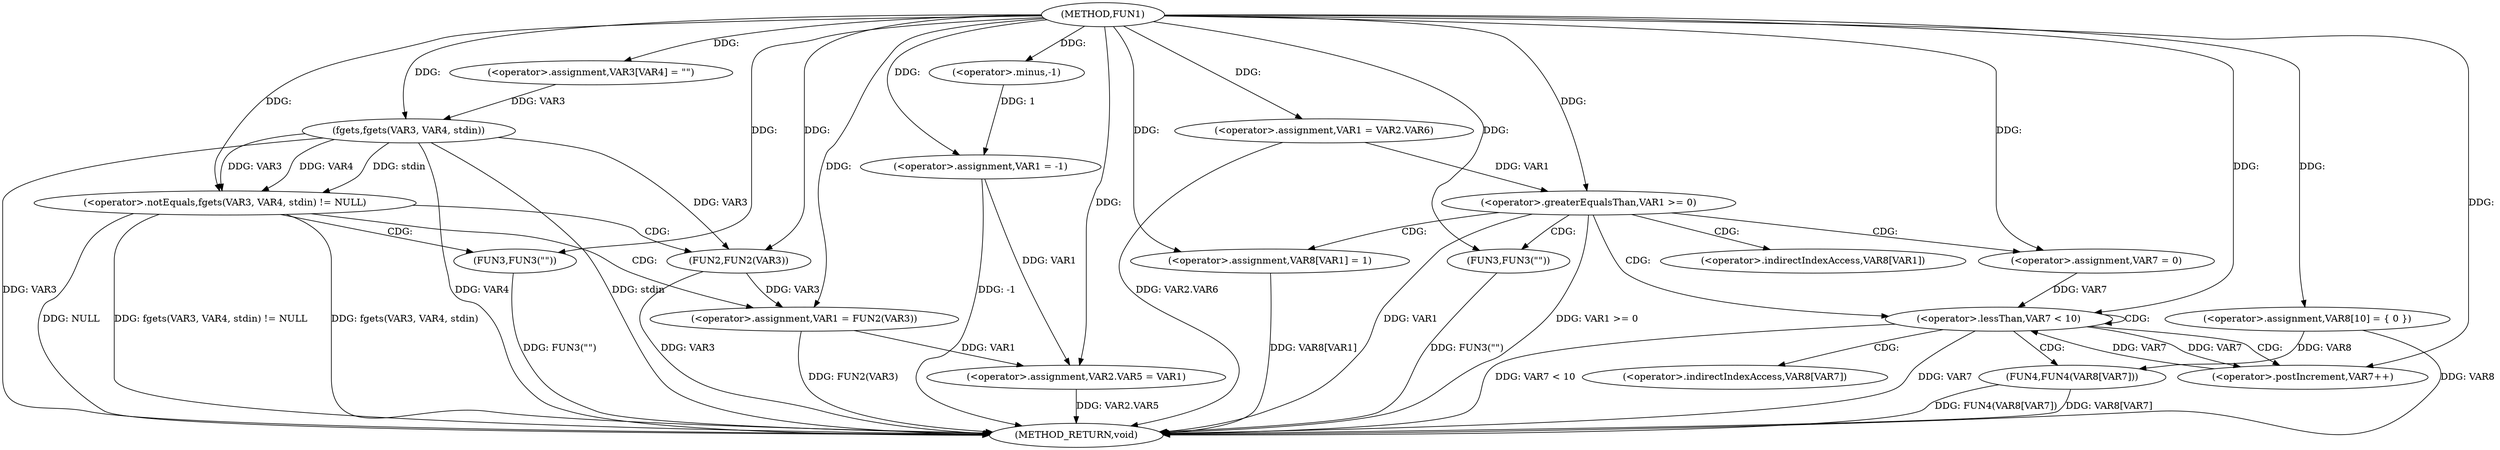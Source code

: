 digraph FUN1 {  
"1000100" [label = "(METHOD,FUN1)" ]
"1000174" [label = "(METHOD_RETURN,void)" ]
"1000104" [label = "(<operator>.assignment,VAR1 = -1)" ]
"1000106" [label = "(<operator>.minus,-1)" ]
"1000110" [label = "(<operator>.assignment,VAR3[VAR4] = \"\")" ]
"1000114" [label = "(<operator>.notEquals,fgets(VAR3, VAR4, stdin) != NULL)" ]
"1000115" [label = "(fgets,fgets(VAR3, VAR4, stdin))" ]
"1000121" [label = "(<operator>.assignment,VAR1 = FUN2(VAR3))" ]
"1000123" [label = "(FUN2,FUN2(VAR3))" ]
"1000127" [label = "(FUN3,FUN3(\"\"))" ]
"1000129" [label = "(<operator>.assignment,VAR2.VAR5 = VAR1)" ]
"1000136" [label = "(<operator>.assignment,VAR1 = VAR2.VAR6)" ]
"1000144" [label = "(<operator>.assignment,VAR8[10] = { 0 })" ]
"1000147" [label = "(<operator>.greaterEqualsThan,VAR1 >= 0)" ]
"1000151" [label = "(<operator>.assignment,VAR8[VAR1] = 1)" ]
"1000157" [label = "(<operator>.assignment,VAR7 = 0)" ]
"1000160" [label = "(<operator>.lessThan,VAR7 < 10)" ]
"1000163" [label = "(<operator>.postIncrement,VAR7++)" ]
"1000166" [label = "(FUN4,FUN4(VAR8[VAR7]))" ]
"1000172" [label = "(FUN3,FUN3(\"\"))" ]
"1000152" [label = "(<operator>.indirectIndexAccess,VAR8[VAR1])" ]
"1000167" [label = "(<operator>.indirectIndexAccess,VAR8[VAR7])" ]
  "1000115" -> "1000174"  [ label = "DDG: VAR4"] 
  "1000129" -> "1000174"  [ label = "DDG: VAR2.VAR5"] 
  "1000172" -> "1000174"  [ label = "DDG: FUN3(\"\")"] 
  "1000121" -> "1000174"  [ label = "DDG: FUN2(VAR3)"] 
  "1000147" -> "1000174"  [ label = "DDG: VAR1"] 
  "1000127" -> "1000174"  [ label = "DDG: FUN3(\"\")"] 
  "1000115" -> "1000174"  [ label = "DDG: stdin"] 
  "1000136" -> "1000174"  [ label = "DDG: VAR2.VAR6"] 
  "1000114" -> "1000174"  [ label = "DDG: NULL"] 
  "1000104" -> "1000174"  [ label = "DDG: -1"] 
  "1000123" -> "1000174"  [ label = "DDG: VAR3"] 
  "1000114" -> "1000174"  [ label = "DDG: fgets(VAR3, VAR4, stdin) != NULL"] 
  "1000160" -> "1000174"  [ label = "DDG: VAR7 < 10"] 
  "1000166" -> "1000174"  [ label = "DDG: FUN4(VAR8[VAR7])"] 
  "1000151" -> "1000174"  [ label = "DDG: VAR8[VAR1]"] 
  "1000166" -> "1000174"  [ label = "DDG: VAR8[VAR7]"] 
  "1000114" -> "1000174"  [ label = "DDG: fgets(VAR3, VAR4, stdin)"] 
  "1000144" -> "1000174"  [ label = "DDG: VAR8"] 
  "1000147" -> "1000174"  [ label = "DDG: VAR1 >= 0"] 
  "1000160" -> "1000174"  [ label = "DDG: VAR7"] 
  "1000115" -> "1000174"  [ label = "DDG: VAR3"] 
  "1000106" -> "1000104"  [ label = "DDG: 1"] 
  "1000100" -> "1000104"  [ label = "DDG: "] 
  "1000100" -> "1000106"  [ label = "DDG: "] 
  "1000100" -> "1000110"  [ label = "DDG: "] 
  "1000115" -> "1000114"  [ label = "DDG: VAR3"] 
  "1000115" -> "1000114"  [ label = "DDG: VAR4"] 
  "1000115" -> "1000114"  [ label = "DDG: stdin"] 
  "1000110" -> "1000115"  [ label = "DDG: VAR3"] 
  "1000100" -> "1000115"  [ label = "DDG: "] 
  "1000100" -> "1000114"  [ label = "DDG: "] 
  "1000123" -> "1000121"  [ label = "DDG: VAR3"] 
  "1000100" -> "1000121"  [ label = "DDG: "] 
  "1000115" -> "1000123"  [ label = "DDG: VAR3"] 
  "1000100" -> "1000123"  [ label = "DDG: "] 
  "1000100" -> "1000127"  [ label = "DDG: "] 
  "1000104" -> "1000129"  [ label = "DDG: VAR1"] 
  "1000121" -> "1000129"  [ label = "DDG: VAR1"] 
  "1000100" -> "1000129"  [ label = "DDG: "] 
  "1000100" -> "1000136"  [ label = "DDG: "] 
  "1000100" -> "1000144"  [ label = "DDG: "] 
  "1000136" -> "1000147"  [ label = "DDG: VAR1"] 
  "1000100" -> "1000147"  [ label = "DDG: "] 
  "1000100" -> "1000151"  [ label = "DDG: "] 
  "1000100" -> "1000157"  [ label = "DDG: "] 
  "1000163" -> "1000160"  [ label = "DDG: VAR7"] 
  "1000157" -> "1000160"  [ label = "DDG: VAR7"] 
  "1000100" -> "1000160"  [ label = "DDG: "] 
  "1000160" -> "1000163"  [ label = "DDG: VAR7"] 
  "1000100" -> "1000163"  [ label = "DDG: "] 
  "1000144" -> "1000166"  [ label = "DDG: VAR8"] 
  "1000100" -> "1000172"  [ label = "DDG: "] 
  "1000114" -> "1000121"  [ label = "CDG: "] 
  "1000114" -> "1000127"  [ label = "CDG: "] 
  "1000114" -> "1000123"  [ label = "CDG: "] 
  "1000147" -> "1000151"  [ label = "CDG: "] 
  "1000147" -> "1000160"  [ label = "CDG: "] 
  "1000147" -> "1000152"  [ label = "CDG: "] 
  "1000147" -> "1000157"  [ label = "CDG: "] 
  "1000147" -> "1000172"  [ label = "CDG: "] 
  "1000160" -> "1000163"  [ label = "CDG: "] 
  "1000160" -> "1000167"  [ label = "CDG: "] 
  "1000160" -> "1000160"  [ label = "CDG: "] 
  "1000160" -> "1000166"  [ label = "CDG: "] 
}
